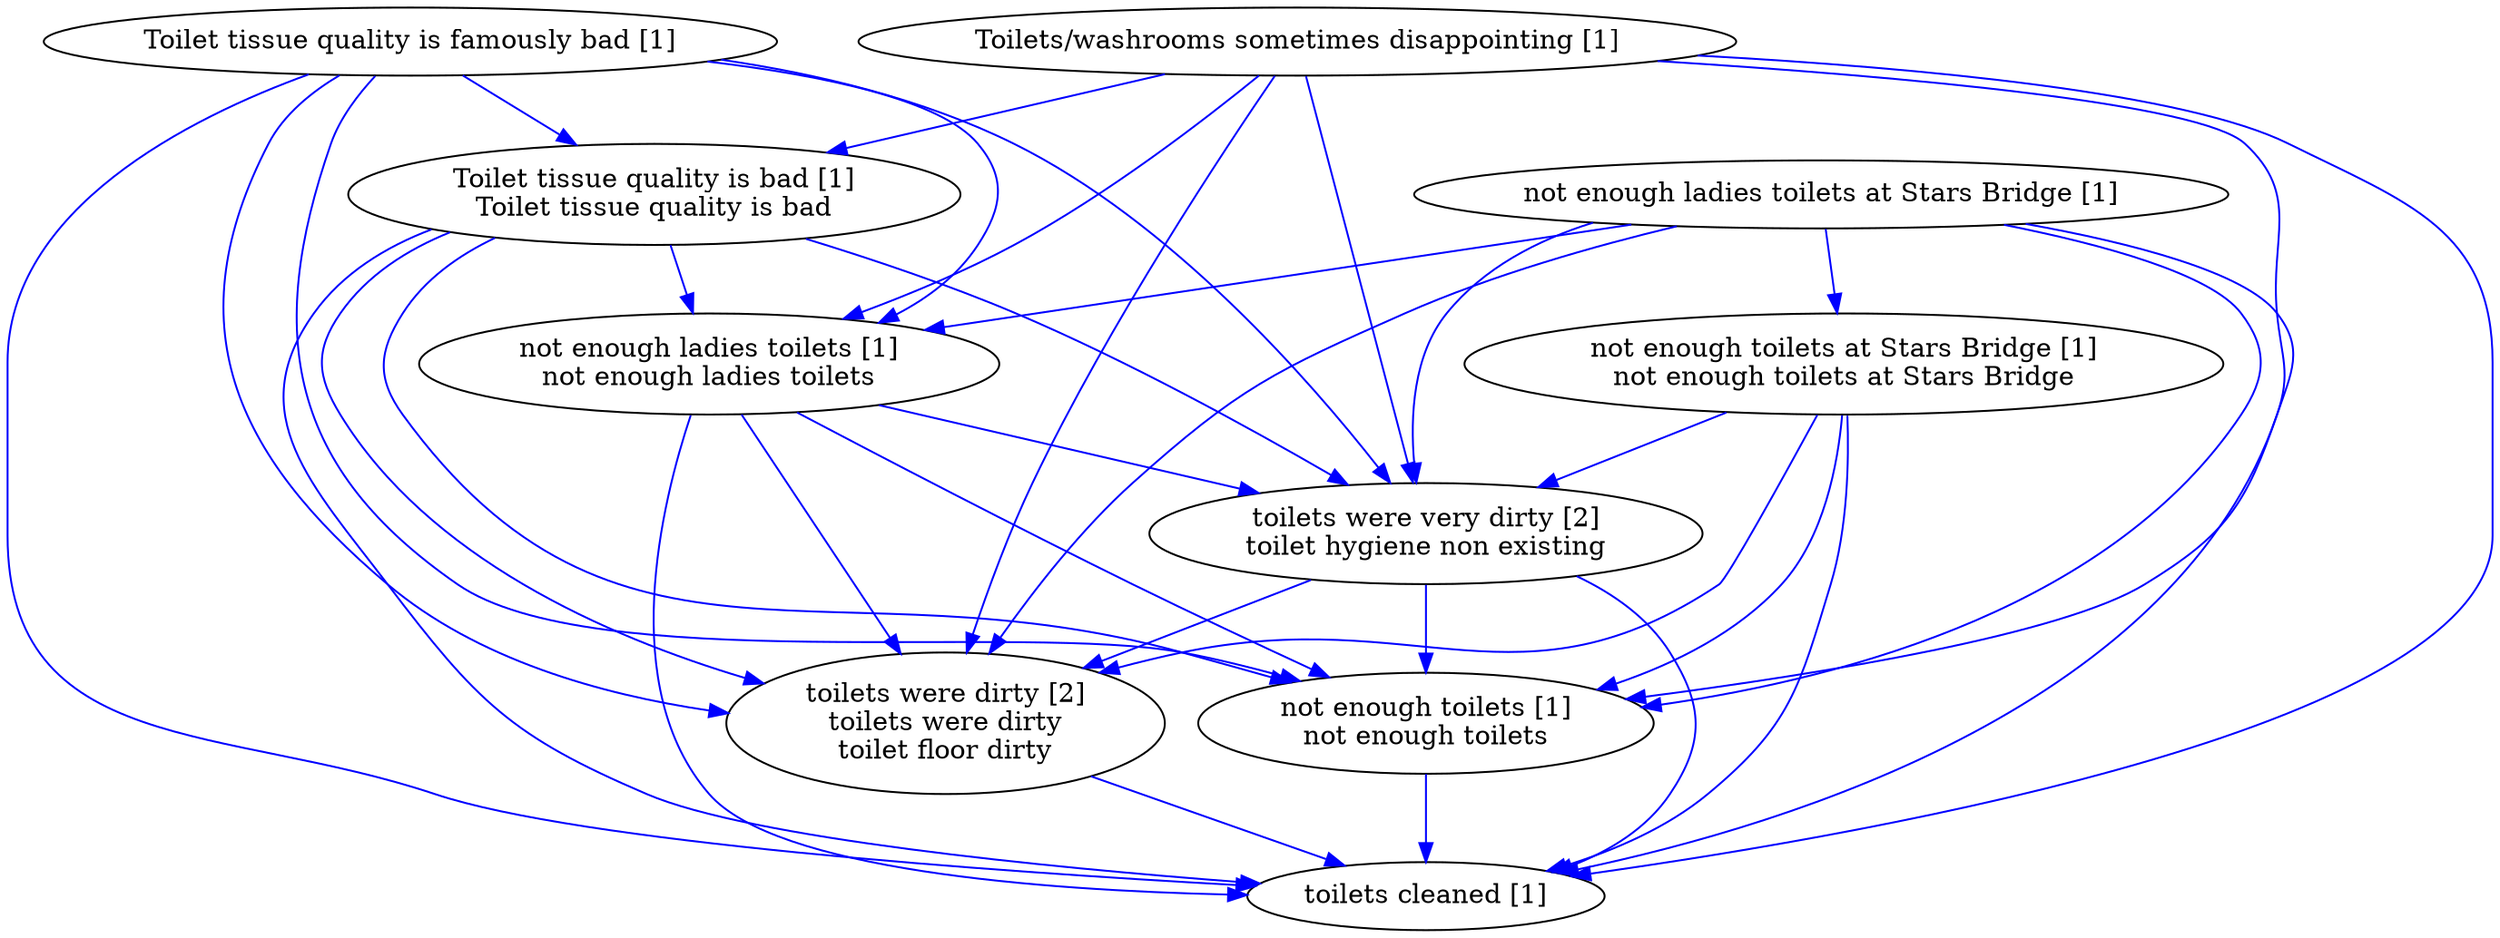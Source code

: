 digraph collapsedGraph {
"toilets were very dirty [2]\ntoilet hygiene non existing""toilets were dirty [2]\ntoilets were dirty\ntoilet floor dirty""Toilet tissue quality is famously bad [1]""Toilet tissue quality is bad [1]\nToilet tissue quality is bad""Toilets/washrooms sometimes disappointing [1]""not enough ladies toilets at Stars Bridge [1]""not enough toilets at Stars Bridge [1]\nnot enough toilets at Stars Bridge""not enough toilets [1]\nnot enough toilets""not enough ladies toilets [1]\nnot enough ladies toilets""toilets cleaned [1]""Toilet tissue quality is famously bad [1]" -> "toilets were dirty [2]\ntoilets were dirty\ntoilet floor dirty" [color=blue]
"Toilet tissue quality is famously bad [1]" -> "toilets cleaned [1]" [color=blue]
"Toilet tissue quality is bad [1]\nToilet tissue quality is bad" -> "not enough toilets [1]\nnot enough toilets" [color=blue]
"not enough ladies toilets [1]\nnot enough ladies toilets" -> "toilets cleaned [1]" [color=blue]
"Toilet tissue quality is bad [1]\nToilet tissue quality is bad" -> "toilets were very dirty [2]\ntoilet hygiene non existing" [color=blue]
"not enough ladies toilets [1]\nnot enough ladies toilets" -> "toilets were dirty [2]\ntoilets were dirty\ntoilet floor dirty" [color=blue]
"Toilet tissue quality is bad [1]\nToilet tissue quality is bad" -> "not enough ladies toilets [1]\nnot enough ladies toilets" [color=blue]
"not enough ladies toilets [1]\nnot enough ladies toilets" -> "toilets were very dirty [2]\ntoilet hygiene non existing" [color=blue]
"not enough toilets [1]\nnot enough toilets" -> "toilets cleaned [1]" [color=blue]
"Toilets/washrooms sometimes disappointing [1]" -> "toilets were dirty [2]\ntoilets were dirty\ntoilet floor dirty" [color=blue]
"Toilets/washrooms sometimes disappointing [1]" -> "toilets cleaned [1]" [color=blue]
"toilets were very dirty [2]\ntoilet hygiene non existing" -> "not enough toilets [1]\nnot enough toilets" [color=blue]
"not enough ladies toilets at Stars Bridge [1]" -> "toilets were very dirty [2]\ntoilet hygiene non existing" [color=blue]
"not enough ladies toilets at Stars Bridge [1]" -> "toilets were dirty [2]\ntoilets were dirty\ntoilet floor dirty" [color=blue]
"Toilet tissue quality is bad [1]\nToilet tissue quality is bad" -> "toilets were dirty [2]\ntoilets were dirty\ntoilet floor dirty" [color=blue]
"Toilet tissue quality is bad [1]\nToilet tissue quality is bad" -> "toilets cleaned [1]" [color=blue]
"Toilet tissue quality is famously bad [1]" -> "toilets were very dirty [2]\ntoilet hygiene non existing" [color=blue]
"Toilet tissue quality is famously bad [1]" -> "not enough ladies toilets [1]\nnot enough ladies toilets" [color=blue]
"not enough toilets at Stars Bridge [1]\nnot enough toilets at Stars Bridge" -> "toilets were dirty [2]\ntoilets were dirty\ntoilet floor dirty" [color=blue]
"Toilet tissue quality is famously bad [1]" -> "not enough toilets [1]\nnot enough toilets" [color=blue]
"not enough toilets at Stars Bridge [1]\nnot enough toilets at Stars Bridge" -> "toilets were very dirty [2]\ntoilet hygiene non existing" [color=blue]
"toilets were very dirty [2]\ntoilet hygiene non existing" -> "toilets cleaned [1]" [color=blue]
"not enough toilets at Stars Bridge [1]\nnot enough toilets at Stars Bridge" -> "toilets cleaned [1]" [color=blue]
"Toilets/washrooms sometimes disappointing [1]" -> "not enough ladies toilets [1]\nnot enough ladies toilets" [color=blue]
"Toilets/washrooms sometimes disappointing [1]" -> "toilets were very dirty [2]\ntoilet hygiene non existing" [color=blue]
"toilets were dirty [2]\ntoilets were dirty\ntoilet floor dirty" -> "toilets cleaned [1]" [color=blue]
"not enough ladies toilets at Stars Bridge [1]" -> "toilets cleaned [1]" [color=blue]
"Toilets/washrooms sometimes disappointing [1]" -> "not enough toilets [1]\nnot enough toilets" [color=blue]
"Toilets/washrooms sometimes disappointing [1]" -> "Toilet tissue quality is bad [1]\nToilet tissue quality is bad" [color=blue]
"toilets were very dirty [2]\ntoilet hygiene non existing" -> "toilets were dirty [2]\ntoilets were dirty\ntoilet floor dirty" [color=blue]
"Toilet tissue quality is famously bad [1]" -> "Toilet tissue quality is bad [1]\nToilet tissue quality is bad" [color=blue]
"not enough ladies toilets at Stars Bridge [1]" -> "not enough toilets at Stars Bridge [1]\nnot enough toilets at Stars Bridge" [color=blue]
"not enough toilets at Stars Bridge [1]\nnot enough toilets at Stars Bridge" -> "not enough toilets [1]\nnot enough toilets" [color=blue]
"not enough ladies toilets at Stars Bridge [1]" -> "not enough ladies toilets [1]\nnot enough ladies toilets" [color=blue]
"not enough ladies toilets [1]\nnot enough ladies toilets" -> "not enough toilets [1]\nnot enough toilets" [color=blue]
"not enough ladies toilets at Stars Bridge [1]" -> "not enough toilets [1]\nnot enough toilets" [color=blue]
}